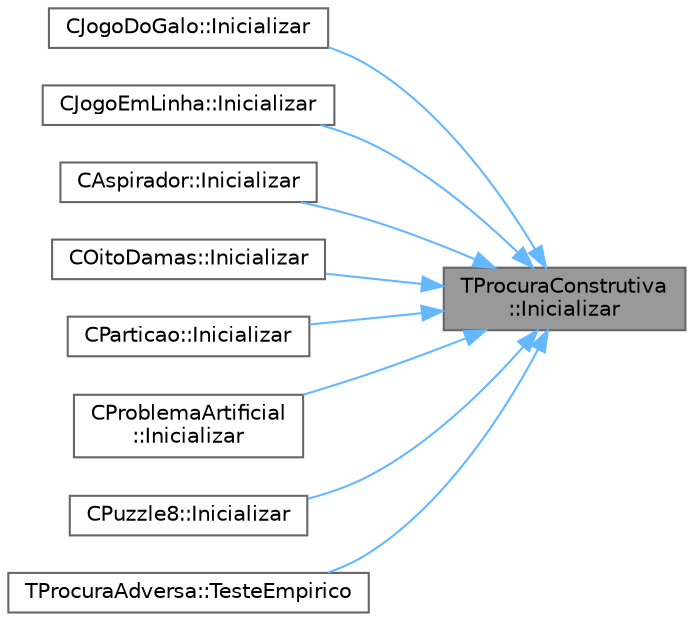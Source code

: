 digraph "TProcuraConstrutiva::Inicializar"
{
 // LATEX_PDF_SIZE
  bgcolor="transparent";
  edge [fontname=Helvetica,fontsize=10,labelfontname=Helvetica,labelfontsize=10];
  node [fontname=Helvetica,fontsize=10,shape=box,height=0.2,width=0.4];
  rankdir="RL";
  Node1 [id="Node000001",label="TProcuraConstrutiva\l::Inicializar",height=0.2,width=0.4,color="gray40", fillcolor="grey60", style="filled", fontcolor="black",tooltip="Coloca o objecto no estado inicial da procura."];
  Node1 -> Node2 [id="edge1_Node000001_Node000002",dir="back",color="steelblue1",style="solid",tooltip=" "];
  Node2 [id="Node000002",label="CJogoDoGalo::Inicializar",height=0.2,width=0.4,color="grey40", fillcolor="white", style="filled",URL="$classCJogoDoGalo.html#a7e865ab71c12b6fa618c83448283fda5",tooltip="Coloca o objecto no estado inicial da procura."];
  Node1 -> Node3 [id="edge2_Node000001_Node000003",dir="back",color="steelblue1",style="solid",tooltip=" "];
  Node3 [id="Node000003",label="CJogoEmLinha::Inicializar",height=0.2,width=0.4,color="grey40", fillcolor="white", style="filled",URL="$classCJogoEmLinha.html#acc2b5079f36c1853c0f16283a70b1450",tooltip="Coloca o objecto no estado inicial da procura."];
  Node1 -> Node4 [id="edge3_Node000001_Node000004",dir="back",color="steelblue1",style="solid",tooltip=" "];
  Node4 [id="Node000004",label="CAspirador::Inicializar",height=0.2,width=0.4,color="grey40", fillcolor="white", style="filled",URL="$classCAspirador.html#af6547f44fce58ab6cac2387ea6e5a7a4",tooltip="Coloca o objecto no estado inicial da procura."];
  Node1 -> Node5 [id="edge4_Node000001_Node000005",dir="back",color="steelblue1",style="solid",tooltip=" "];
  Node5 [id="Node000005",label="COitoDamas::Inicializar",height=0.2,width=0.4,color="grey40", fillcolor="white", style="filled",URL="$classCOitoDamas.html#a48d0b8900af154394ad59db6d0d94214",tooltip="Coloca o objecto no estado inicial da procura."];
  Node1 -> Node6 [id="edge5_Node000001_Node000006",dir="back",color="steelblue1",style="solid",tooltip=" "];
  Node6 [id="Node000006",label="CParticao::Inicializar",height=0.2,width=0.4,color="grey40", fillcolor="white", style="filled",URL="$classCParticao.html#a9398d7eb5af933dd64c50bb09bba6400",tooltip="Coloca o objecto no estado inicial da procura."];
  Node1 -> Node7 [id="edge6_Node000001_Node000007",dir="back",color="steelblue1",style="solid",tooltip=" "];
  Node7 [id="Node000007",label="CProblemaArtificial\l::Inicializar",height=0.2,width=0.4,color="grey40", fillcolor="white", style="filled",URL="$classCProblemaArtificial.html#ac823cf847edbe9f32fb4cd2e2c462d10",tooltip="Coloca o objecto no estado inicial da procura."];
  Node1 -> Node8 [id="edge7_Node000001_Node000008",dir="back",color="steelblue1",style="solid",tooltip=" "];
  Node8 [id="Node000008",label="CPuzzle8::Inicializar",height=0.2,width=0.4,color="grey40", fillcolor="white", style="filled",URL="$classCPuzzle8.html#ab69d1a9a91d91b918ef43b102f78e5ed",tooltip="Coloca o objecto no estado inicial da procura."];
  Node1 -> Node9 [id="edge8_Node000001_Node000009",dir="back",color="steelblue1",style="solid",tooltip=" "];
  Node9 [id="Node000009",label="TProcuraAdversa::TesteEmpirico",height=0.2,width=0.4,color="grey40", fillcolor="white", style="filled",URL="$classTProcuraAdversa.html#abe15e86c2a11e584764a2b80ddab10cb",tooltip="Executa testes empíricos, em todas as configurações guardadas, nas instâncias selecionadas."];
}
